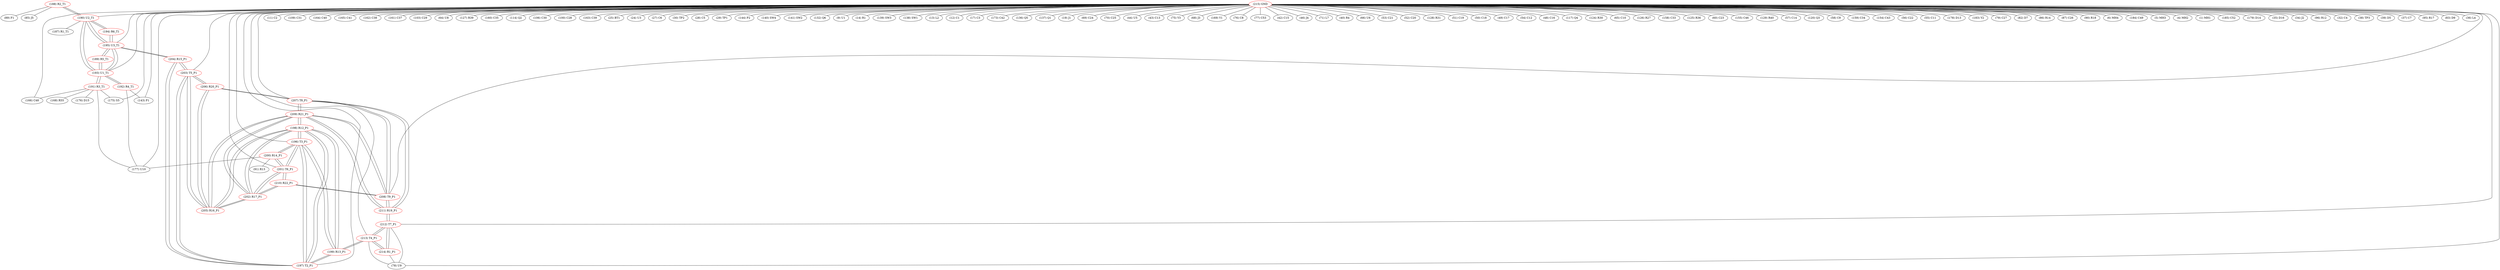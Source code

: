 graph {
	188 [label="(188) R2_T1" color=red]
	85 [label="(85) J5"]
	89 [label="(89) F1"]
	190 [label="(190) U2_T1"]
	189 [label="(189) R5_T1" color=red]
	195 [label="(195) U3_T1"]
	193 [label="(193) U1_T1"]
	190 [label="(190) U2_T1" color=red]
	195 [label="(195) U3_T1"]
	193 [label="(193) U1_T1"]
	188 [label="(188) R2_T1"]
	187 [label="(187) R1_T1"]
	194 [label="(194) R6_T1"]
	191 [label="(191) R3_T1" color=red]
	177 [label="(177) U10"]
	166 [label="(166) C48"]
	176 [label="(176) D15"]
	175 [label="(175) S5"]
	168 [label="(168) R55"]
	193 [label="(193) U1_T1"]
	192 [label="(192) R4_T1" color=red]
	177 [label="(177) U10"]
	143 [label="(143) P1"]
	193 [label="(193) U1_T1"]
	193 [label="(193) U1_T1" color=red]
	192 [label="(192) R4_T1"]
	190 [label="(190) U2_T1"]
	195 [label="(195) U3_T1"]
	189 [label="(189) R5_T1"]
	191 [label="(191) R3_T1"]
	194 [label="(194) R6_T1" color=red]
	195 [label="(195) U3_T1"]
	190 [label="(190) U2_T1"]
	195 [label="(195) U3_T1" color=red]
	194 [label="(194) R6_T1"]
	189 [label="(189) R5_T1"]
	190 [label="(190) U2_T1"]
	193 [label="(193) U1_T1"]
	204 [label="(204) R15_P1"]
	196 [label="(196) T3_P1" color=red]
	200 [label="(200) R14_P1"]
	201 [label="(201) T6_P1"]
	199 [label="(199) R13_P1"]
	198 [label="(198) R12_P1"]
	197 [label="(197) T2_P1"]
	197 [label="(197) T2_P1" color=red]
	199 [label="(199) R13_P1"]
	196 [label="(196) T3_P1"]
	198 [label="(198) R12_P1"]
	203 [label="(203) T5_P1"]
	204 [label="(204) R15_P1"]
	198 [label="(198) R12_P1" color=red]
	209 [label="(209) R21_P1"]
	205 [label="(205) R16_P1"]
	202 [label="(202) R17_P1"]
	199 [label="(199) R13_P1"]
	196 [label="(196) T3_P1"]
	197 [label="(197) T2_P1"]
	199 [label="(199) R13_P1" color=red]
	213 [label="(213) T4_P1"]
	196 [label="(196) T3_P1"]
	198 [label="(198) R12_P1"]
	197 [label="(197) T2_P1"]
	200 [label="(200) R14_P1" color=red]
	91 [label="(91) R13"]
	177 [label="(177) U10"]
	196 [label="(196) T3_P1"]
	201 [label="(201) T6_P1"]
	201 [label="(201) T6_P1" color=red]
	200 [label="(200) R14_P1"]
	196 [label="(196) T3_P1"]
	210 [label="(210) R22_P1"]
	202 [label="(202) R17_P1"]
	202 [label="(202) R17_P1" color=red]
	209 [label="(209) R21_P1"]
	205 [label="(205) R16_P1"]
	198 [label="(198) R12_P1"]
	210 [label="(210) R22_P1"]
	201 [label="(201) T6_P1"]
	203 [label="(203) T5_P1" color=red]
	197 [label="(197) T2_P1"]
	204 [label="(204) R15_P1"]
	205 [label="(205) R16_P1"]
	206 [label="(206) R20_P1"]
	204 [label="(204) R15_P1" color=red]
	195 [label="(195) U3_T1"]
	197 [label="(197) T2_P1"]
	203 [label="(203) T5_P1"]
	205 [label="(205) R16_P1" color=red]
	209 [label="(209) R21_P1"]
	198 [label="(198) R12_P1"]
	202 [label="(202) R17_P1"]
	203 [label="(203) T5_P1"]
	206 [label="(206) R20_P1"]
	206 [label="(206) R20_P1" color=red]
	207 [label="(207) T8_P1"]
	205 [label="(205) R16_P1"]
	203 [label="(203) T5_P1"]
	207 [label="(207) T8_P1" color=red]
	208 [label="(208) T9_P1"]
	209 [label="(209) R21_P1"]
	211 [label="(211) R19_P1"]
	206 [label="(206) R20_P1"]
	208 [label="(208) T9_P1" color=red]
	210 [label="(210) R22_P1"]
	209 [label="(209) R21_P1"]
	207 [label="(207) T8_P1"]
	211 [label="(211) R19_P1"]
	209 [label="(209) R21_P1" color=red]
	205 [label="(205) R16_P1"]
	198 [label="(198) R12_P1"]
	202 [label="(202) R17_P1"]
	208 [label="(208) T9_P1"]
	207 [label="(207) T8_P1"]
	211 [label="(211) R19_P1"]
	210 [label="(210) R22_P1" color=red]
	208 [label="(208) T9_P1"]
	201 [label="(201) T6_P1"]
	202 [label="(202) R17_P1"]
	211 [label="(211) R19_P1" color=red]
	208 [label="(208) T9_P1"]
	209 [label="(209) R21_P1"]
	207 [label="(207) T8_P1"]
	212 [label="(212) T7_P1"]
	212 [label="(212) T7_P1" color=red]
	214 [label="(214) R1_P1"]
	213 [label="(213) T4_P1"]
	78 [label="(78) U9"]
	211 [label="(211) R19_P1"]
	213 [label="(213) T4_P1" color=red]
	199 [label="(199) R13_P1"]
	214 [label="(214) R1_P1"]
	212 [label="(212) T7_P1"]
	78 [label="(78) U9"]
	214 [label="(214) R1_P1" color=red]
	213 [label="(213) T4_P1"]
	212 [label="(212) T7_P1"]
	78 [label="(78) U9"]
	215 [label="(215) GND" color=red]
	11 [label="(11) C2"]
	109 [label="(109) C31"]
	166 [label="(166) C48"]
	164 [label="(164) C40"]
	165 [label="(165) C41"]
	162 [label="(162) C38"]
	161 [label="(161) C37"]
	103 [label="(103) C29"]
	64 [label="(64) U8"]
	127 [label="(127) R39"]
	160 [label="(160) C35"]
	114 [label="(114) Q2"]
	106 [label="(106) C30"]
	175 [label="(175) S5"]
	100 [label="(100) C28"]
	163 [label="(163) C39"]
	25 [label="(25) BT1"]
	24 [label="(24) U3"]
	27 [label="(27) C6"]
	177 [label="(177) U10"]
	30 [label="(30) TP2"]
	28 [label="(28) C5"]
	29 [label="(29) TP1"]
	144 [label="(144) P2"]
	140 [label="(140) SW4"]
	141 [label="(141) SW2"]
	132 [label="(132) Q6"]
	9 [label="(9) U1"]
	14 [label="(14) R1"]
	139 [label="(139) SW3"]
	138 [label="(138) SW1"]
	13 [label="(13) L2"]
	12 [label="(12) C1"]
	17 [label="(17) C3"]
	173 [label="(173) C42"]
	136 [label="(136) Q5"]
	137 [label="(137) Q1"]
	19 [label="(19) J1"]
	69 [label="(69) C24"]
	70 [label="(70) C25"]
	44 [label="(44) U5"]
	43 [label="(43) C13"]
	75 [label="(75) Y3"]
	68 [label="(68) J3"]
	169 [label="(169) Y1"]
	76 [label="(76) C8"]
	77 [label="(77) C53"]
	42 [label="(42) C15"]
	46 [label="(46) J4"]
	71 [label="(71) L7"]
	40 [label="(40) R4"]
	66 [label="(66) U6"]
	53 [label="(53) C21"]
	52 [label="(52) C20"]
	128 [label="(128) R31"]
	51 [label="(51) C19"]
	50 [label="(50) C18"]
	49 [label="(49) C17"]
	54 [label="(54) C12"]
	48 [label="(48) C16"]
	117 [label="(117) Q4"]
	124 [label="(124) R30"]
	65 [label="(65) C10"]
	126 [label="(126) R27"]
	158 [label="(158) C33"]
	125 [label="(125) R36"]
	60 [label="(60) C23"]
	155 [label="(155) C46"]
	129 [label="(129) R40"]
	57 [label="(57) C14"]
	120 [label="(120) Q3"]
	58 [label="(58) C9"]
	159 [label="(159) C34"]
	154 [label="(154) C43"]
	56 [label="(56) C22"]
	55 [label="(55) C11"]
	143 [label="(143) P1"]
	178 [label="(178) D13"]
	183 [label="(183) Y2"]
	78 [label="(78) U9"]
	79 [label="(79) C27"]
	82 [label="(82) D7"]
	86 [label="(86) R14"]
	87 [label="(87) C26"]
	90 [label="(90) R18"]
	6 [label="(6) MH4"]
	184 [label="(184) C49"]
	5 [label="(5) MH3"]
	4 [label="(4) MH2"]
	1 [label="(1) MH1"]
	185 [label="(185) C52"]
	179 [label="(179) D14"]
	35 [label="(35) D16"]
	34 [label="(34) J2"]
	96 [label="(96) R12"]
	32 [label="(32) C4"]
	38 [label="(38) TP3"]
	39 [label="(39) D5"]
	37 [label="(37) C7"]
	95 [label="(95) R17"]
	83 [label="(83) D9"]
	36 [label="(36) L4"]
	195 [label="(195) U3_T1"]
	193 [label="(193) U1_T1"]
	190 [label="(190) U2_T1"]
	196 [label="(196) T3_P1"]
	213 [label="(213) T4_P1"]
	212 [label="(212) T7_P1"]
	203 [label="(203) T5_P1"]
	208 [label="(208) T9_P1"]
	207 [label="(207) T8_P1"]
	201 [label="(201) T6_P1"]
	197 [label="(197) T2_P1"]
	188 -- 85
	188 -- 89
	188 -- 190
	189 -- 195
	189 -- 193
	190 -- 195
	190 -- 193
	190 -- 188
	190 -- 187
	190 -- 194
	191 -- 177
	191 -- 166
	191 -- 176
	191 -- 175
	191 -- 168
	191 -- 193
	192 -- 177
	192 -- 143
	192 -- 193
	193 -- 192
	193 -- 190
	193 -- 195
	193 -- 189
	193 -- 191
	194 -- 195
	194 -- 190
	195 -- 194
	195 -- 189
	195 -- 190
	195 -- 193
	195 -- 204
	196 -- 200
	196 -- 201
	196 -- 199
	196 -- 198
	196 -- 197
	197 -- 199
	197 -- 196
	197 -- 198
	197 -- 203
	197 -- 204
	198 -- 209
	198 -- 205
	198 -- 202
	198 -- 199
	198 -- 196
	198 -- 197
	199 -- 213
	199 -- 196
	199 -- 198
	199 -- 197
	200 -- 91
	200 -- 177
	200 -- 196
	200 -- 201
	201 -- 200
	201 -- 196
	201 -- 210
	201 -- 202
	202 -- 209
	202 -- 205
	202 -- 198
	202 -- 210
	202 -- 201
	203 -- 197
	203 -- 204
	203 -- 205
	203 -- 206
	204 -- 195
	204 -- 197
	204 -- 203
	205 -- 209
	205 -- 198
	205 -- 202
	205 -- 203
	205 -- 206
	206 -- 207
	206 -- 205
	206 -- 203
	207 -- 208
	207 -- 209
	207 -- 211
	207 -- 206
	208 -- 210
	208 -- 209
	208 -- 207
	208 -- 211
	209 -- 205
	209 -- 198
	209 -- 202
	209 -- 208
	209 -- 207
	209 -- 211
	210 -- 208
	210 -- 201
	210 -- 202
	211 -- 208
	211 -- 209
	211 -- 207
	211 -- 212
	212 -- 214
	212 -- 213
	212 -- 78
	212 -- 211
	213 -- 199
	213 -- 214
	213 -- 212
	213 -- 78
	214 -- 213
	214 -- 212
	214 -- 78
	215 -- 11
	215 -- 109
	215 -- 166
	215 -- 164
	215 -- 165
	215 -- 162
	215 -- 161
	215 -- 103
	215 -- 64
	215 -- 127
	215 -- 160
	215 -- 114
	215 -- 106
	215 -- 175
	215 -- 100
	215 -- 163
	215 -- 25
	215 -- 24
	215 -- 27
	215 -- 177
	215 -- 30
	215 -- 28
	215 -- 29
	215 -- 144
	215 -- 140
	215 -- 141
	215 -- 132
	215 -- 9
	215 -- 14
	215 -- 139
	215 -- 138
	215 -- 13
	215 -- 12
	215 -- 17
	215 -- 173
	215 -- 136
	215 -- 137
	215 -- 19
	215 -- 69
	215 -- 70
	215 -- 44
	215 -- 43
	215 -- 75
	215 -- 68
	215 -- 169
	215 -- 76
	215 -- 77
	215 -- 42
	215 -- 46
	215 -- 71
	215 -- 40
	215 -- 66
	215 -- 53
	215 -- 52
	215 -- 128
	215 -- 51
	215 -- 50
	215 -- 49
	215 -- 54
	215 -- 48
	215 -- 117
	215 -- 124
	215 -- 65
	215 -- 126
	215 -- 158
	215 -- 125
	215 -- 60
	215 -- 155
	215 -- 129
	215 -- 57
	215 -- 120
	215 -- 58
	215 -- 159
	215 -- 154
	215 -- 56
	215 -- 55
	215 -- 143
	215 -- 178
	215 -- 183
	215 -- 78
	215 -- 79
	215 -- 82
	215 -- 86
	215 -- 87
	215 -- 90
	215 -- 6
	215 -- 184
	215 -- 5
	215 -- 4
	215 -- 1
	215 -- 185
	215 -- 179
	215 -- 35
	215 -- 34
	215 -- 96
	215 -- 32
	215 -- 38
	215 -- 39
	215 -- 37
	215 -- 95
	215 -- 83
	215 -- 36
	215 -- 195
	215 -- 193
	215 -- 190
	215 -- 196
	215 -- 213
	215 -- 212
	215 -- 203
	215 -- 208
	215 -- 207
	215 -- 201
	215 -- 197
}